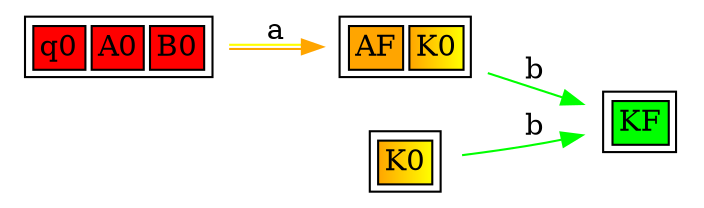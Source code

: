 digraph {
  rankdir = "LR"
  zero [shape = none, label = <
        <table border="1" cellborder="1" cellspacing="3">
        <tr>
        <td bgcolor="red"><font color="black">q0</font></td>
        <td bgcolor="red"><font color="black">A0</font></td>
        <td bgcolor="red"><font color="black">B0</font></td>
        </tr>
        </table>>];
  one [shape = none, label = <
         <table border="1" cellborder="1" cellspacing="3">
         <tr>
         <td bgcolor="orange"><font color="black">AF</font></td>
         <td bgcolor="orange:yellow"><font color="black">K0</font></td>
         </tr>
         </table>>];
  two [shape = none, label = <
       <table border="1" cellborder="1" cellspacing="3">
       <tr>
       <td bgcolor="orange:yellow"><font color="black">K0</font></td>
       </tr>
       </table>>];
  k_fin [shape = none, label = <
         <table border="1" cellborder="1" cellspacing="3">
         <tr>
         <td bgcolor="green"><font color="black">KF</font></td>
         </tr>
         </table>>];
  zero -> one [ label = "a", fillcolor = "orange:yellow", color = "orange:yellow" ]
  one -> k_fin [ label = "b", fillcolor = green, color = green ]
  two -> k_fin [ label = "b", fillcolor = green, color = green ]
}
